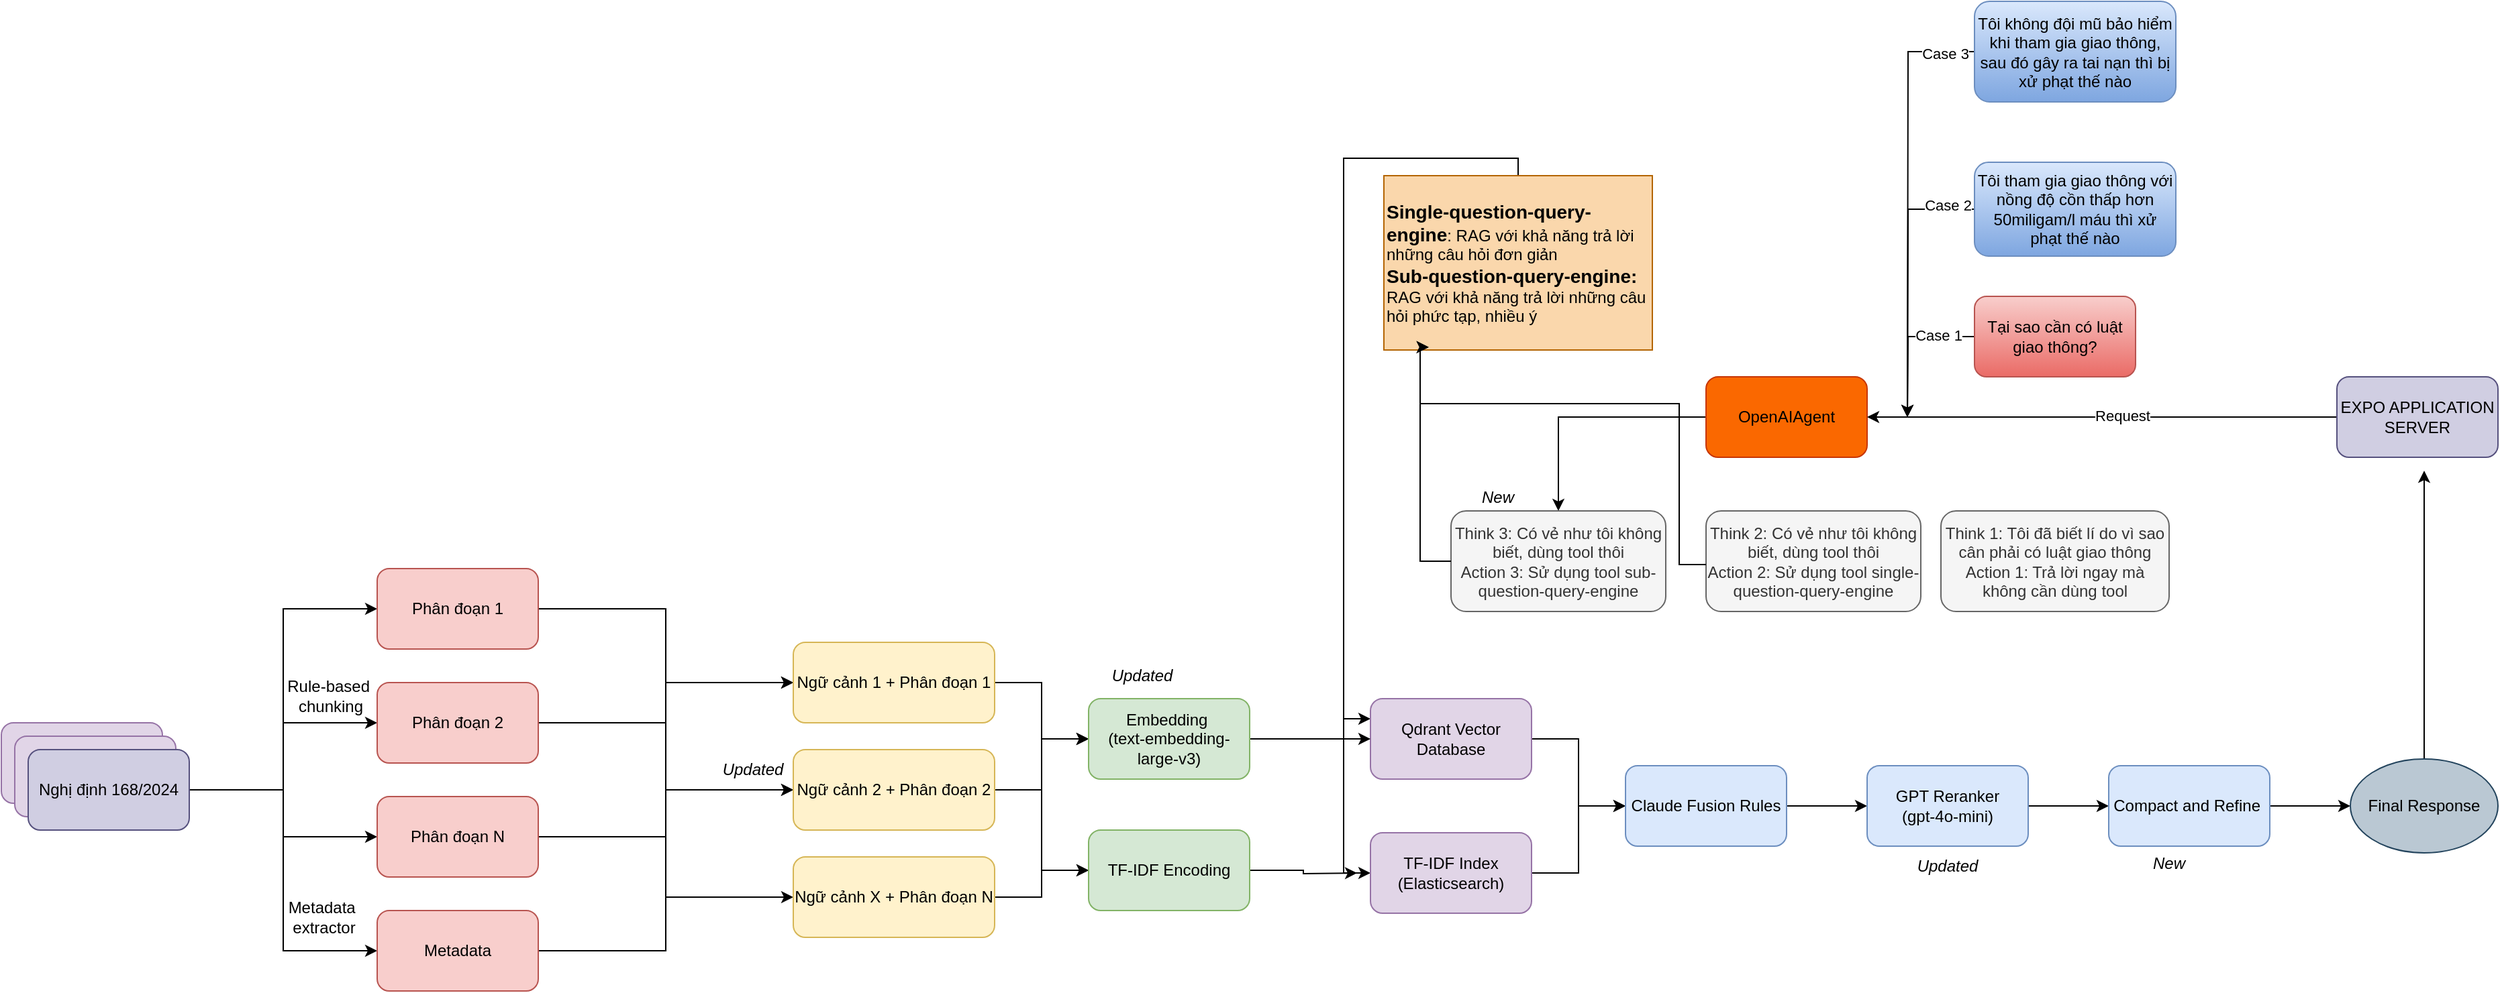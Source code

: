 <mxfile version="27.1.3">
  <diagram name="Page-1" id="h76FVHh6w9sBSySroBee">
    <mxGraphModel grid="1" page="1" gridSize="10" guides="1" tooltips="1" connect="1" arrows="1" fold="1" pageScale="1" pageWidth="850" pageHeight="1100" math="0" shadow="0">
      <root>
        <mxCell id="0" />
        <mxCell id="1" parent="0" />
        <mxCell id="EtRuiWauQV13i_2vU5DI-22" style="edgeStyle=orthogonalEdgeStyle;rounded=0;orthogonalLoop=1;jettySize=auto;html=1;" edge="1" parent="1" source="EtRuiWauQV13i_2vU5DI-8">
          <mxGeometry relative="1" as="geometry">
            <mxPoint x="430" y="280" as="targetPoint" />
          </mxGeometry>
        </mxCell>
        <mxCell id="EtRuiWauQV13i_2vU5DI-37" value="Case 2" style="edgeLabel;html=1;align=center;verticalAlign=middle;resizable=0;points=[];" connectable="0" vertex="1" parent="EtRuiWauQV13i_2vU5DI-22">
          <mxGeometry x="-0.801" y="-3" relative="1" as="geometry">
            <mxPoint as="offset" />
          </mxGeometry>
        </mxCell>
        <mxCell id="EtRuiWauQV13i_2vU5DI-8" value="Tôi tham gia giao thông với nồng độ cồn thấp hơn 50miligam/l máu thì xử phạt thế nào" style="rounded=1;whiteSpace=wrap;html=1;fillColor=#dae8fc;gradientColor=#7ea6e0;strokeColor=#6c8ebf;" vertex="1" parent="1">
          <mxGeometry x="480" y="90" width="150" height="70" as="geometry" />
        </mxCell>
        <mxCell id="EtRuiWauQV13i_2vU5DI-21" style="edgeStyle=orthogonalEdgeStyle;rounded=0;orthogonalLoop=1;jettySize=auto;html=1;" edge="1" parent="1" source="EtRuiWauQV13i_2vU5DI-9">
          <mxGeometry relative="1" as="geometry">
            <mxPoint x="430" y="280" as="targetPoint" />
          </mxGeometry>
        </mxCell>
        <mxCell id="EtRuiWauQV13i_2vU5DI-30" value="Case 1" style="edgeLabel;html=1;align=center;verticalAlign=middle;resizable=0;points=[];" connectable="0" vertex="1" parent="EtRuiWauQV13i_2vU5DI-21">
          <mxGeometry x="-0.507" y="-1" relative="1" as="geometry">
            <mxPoint as="offset" />
          </mxGeometry>
        </mxCell>
        <mxCell id="EtRuiWauQV13i_2vU5DI-9" value="Tại sao cần có luật giao thông?" style="rounded=1;whiteSpace=wrap;html=1;fillColor=#f8cecc;gradientColor=#ea6b66;strokeColor=#b85450;" vertex="1" parent="1">
          <mxGeometry x="480" y="190" width="120" height="60" as="geometry" />
        </mxCell>
        <mxCell id="EtRuiWauQV13i_2vU5DI-27" style="edgeStyle=orthogonalEdgeStyle;rounded=0;orthogonalLoop=1;jettySize=auto;html=1;" edge="1" parent="1" source="EtRuiWauQV13i_2vU5DI-10">
          <mxGeometry relative="1" as="geometry">
            <mxPoint x="430" y="280" as="targetPoint" />
          </mxGeometry>
        </mxCell>
        <mxCell id="EtRuiWauQV13i_2vU5DI-38" value="Case 3" style="edgeLabel;html=1;align=center;verticalAlign=middle;resizable=0;points=[];" connectable="0" vertex="1" parent="EtRuiWauQV13i_2vU5DI-27">
          <mxGeometry x="-0.86" y="1" relative="1" as="geometry">
            <mxPoint as="offset" />
          </mxGeometry>
        </mxCell>
        <mxCell id="EtRuiWauQV13i_2vU5DI-10" value="Tôi không đội mũ bảo hiểm khi tham gia giao thông, sau đó gây ra tai nạn thì bị xử phạt thế nào" style="rounded=1;whiteSpace=wrap;html=1;fillColor=#dae8fc;strokeColor=#6c8ebf;gradientColor=#7ea6e0;" vertex="1" parent="1">
          <mxGeometry x="480" y="-30" width="150" height="75" as="geometry" />
        </mxCell>
        <mxCell id="EtRuiWauQV13i_2vU5DI-40" style="edgeStyle=orthogonalEdgeStyle;rounded=0;orthogonalLoop=1;jettySize=auto;html=1;entryX=0.5;entryY=0;entryDx=0;entryDy=0;" edge="1" parent="1" source="EtRuiWauQV13i_2vU5DI-11" target="EtRuiWauQV13i_2vU5DI-39">
          <mxGeometry relative="1" as="geometry" />
        </mxCell>
        <mxCell id="EtRuiWauQV13i_2vU5DI-11" value="OpenAIAgent" style="rounded=1;whiteSpace=wrap;html=1;fillColor=#fa6800;strokeColor=#C73500;fontColor=#000000;" vertex="1" parent="1">
          <mxGeometry x="280" y="250" width="120" height="60" as="geometry" />
        </mxCell>
        <mxCell id="EtRuiWauQV13i_2vU5DI-13" style="edgeStyle=orthogonalEdgeStyle;rounded=0;orthogonalLoop=1;jettySize=auto;html=1;entryX=1;entryY=0.5;entryDx=0;entryDy=0;" edge="1" parent="1" source="EtRuiWauQV13i_2vU5DI-12" target="EtRuiWauQV13i_2vU5DI-11">
          <mxGeometry relative="1" as="geometry" />
        </mxCell>
        <mxCell id="EtRuiWauQV13i_2vU5DI-14" value="Request" style="edgeLabel;html=1;align=center;verticalAlign=middle;resizable=0;points=[];" connectable="0" vertex="1" parent="EtRuiWauQV13i_2vU5DI-13">
          <mxGeometry x="-0.084" y="-1" relative="1" as="geometry">
            <mxPoint as="offset" />
          </mxGeometry>
        </mxCell>
        <mxCell id="EtRuiWauQV13i_2vU5DI-12" value="EXPO APPLICATION SERVER" style="rounded=1;whiteSpace=wrap;html=1;fillColor=#d0cee2;strokeColor=#56517e;" vertex="1" parent="1">
          <mxGeometry x="750" y="250" width="120" height="60" as="geometry" />
        </mxCell>
        <mxCell id="EtRuiWauQV13i_2vU5DI-32" value="Think 1: Tôi đã biết lí do vì sao cân phải có luật giao thông&lt;br&gt;Action 1: Trả lời ngay mà không cần dùng tool" style="rounded=1;whiteSpace=wrap;html=1;fillColor=#f5f5f5;fontColor=#333333;strokeColor=#666666;" vertex="1" parent="1">
          <mxGeometry x="455" y="350" width="170" height="75" as="geometry" />
        </mxCell>
        <mxCell id="EtRuiWauQV13i_2vU5DI-35" value="Think 2: Có vẻ như tôi không biết, dùng tool thôi&lt;br&gt;Action 2: Sử dụng tool single-question-query-engine" style="rounded=1;whiteSpace=wrap;html=1;fillColor=#f5f5f5;fontColor=#333333;strokeColor=#666666;align=center;" vertex="1" parent="1">
          <mxGeometry x="280" y="350" width="160" height="75" as="geometry" />
        </mxCell>
        <mxCell id="EtRuiWauQV13i_2vU5DI-39" value="Think 3: Có vẻ như tôi không biết, dùng tool thôi&lt;div&gt;Action 3: Sử dụng tool sub-question-query-engine&lt;/div&gt;" style="rounded=1;whiteSpace=wrap;html=1;fillColor=#f5f5f5;fontColor=#333333;strokeColor=#666666;" vertex="1" parent="1">
          <mxGeometry x="90" y="350" width="160" height="75" as="geometry" />
        </mxCell>
        <mxCell id="EtRuiWauQV13i_2vU5DI-65" style="edgeStyle=orthogonalEdgeStyle;rounded=0;orthogonalLoop=1;jettySize=auto;html=1;entryX=0;entryY=0.25;entryDx=0;entryDy=0;" edge="1" parent="1" source="EtRuiWauQV13i_2vU5DI-43" target="EtRuiWauQV13i_2vU5DI-45">
          <mxGeometry relative="1" as="geometry">
            <Array as="points">
              <mxPoint x="10" y="87" />
              <mxPoint x="10" y="505" />
            </Array>
          </mxGeometry>
        </mxCell>
        <mxCell id="EtRuiWauQV13i_2vU5DI-66" style="edgeStyle=orthogonalEdgeStyle;rounded=0;orthogonalLoop=1;jettySize=auto;html=1;entryX=0;entryY=0.5;entryDx=0;entryDy=0;" edge="1" parent="1" source="EtRuiWauQV13i_2vU5DI-43" target="EtRuiWauQV13i_2vU5DI-46">
          <mxGeometry relative="1" as="geometry">
            <Array as="points">
              <mxPoint x="10" y="87" />
              <mxPoint x="10" y="620" />
            </Array>
          </mxGeometry>
        </mxCell>
        <mxCell id="EtRuiWauQV13i_2vU5DI-43" value="&lt;b&gt;&lt;font style=&quot;font-size: 14px;&quot;&gt;Single-question-query-engine&lt;/font&gt;&lt;/b&gt;: RAG với khả năng trả lời những câu hỏi đơn giản&lt;div&gt;&lt;font style=&quot;font-size: 14px;&quot;&gt;&lt;b&gt;Sub-question-query-engine:&lt;/b&gt;&lt;/font&gt; RAG với khả năng trả lời những câu hỏi phức tạp, nhiều ý&lt;/div&gt;" style="rounded=0;whiteSpace=wrap;html=1;fillColor=#fad7ac;strokeColor=#b46504;align=left;" vertex="1" parent="1">
          <mxGeometry x="40" y="100" width="200" height="130" as="geometry" />
        </mxCell>
        <mxCell id="EtRuiWauQV13i_2vU5DI-48" style="edgeStyle=orthogonalEdgeStyle;rounded=0;orthogonalLoop=1;jettySize=auto;html=1;entryX=0;entryY=0.5;entryDx=0;entryDy=0;" edge="1" parent="1" source="EtRuiWauQV13i_2vU5DI-45" target="EtRuiWauQV13i_2vU5DI-47">
          <mxGeometry relative="1" as="geometry" />
        </mxCell>
        <mxCell id="EtRuiWauQV13i_2vU5DI-45" value="Qdrant Vector Database" style="rounded=1;whiteSpace=wrap;html=1;fillColor=#e1d5e7;strokeColor=#9673a6;" vertex="1" parent="1">
          <mxGeometry x="30" y="490" width="120" height="60" as="geometry" />
        </mxCell>
        <mxCell id="EtRuiWauQV13i_2vU5DI-49" style="edgeStyle=orthogonalEdgeStyle;rounded=0;orthogonalLoop=1;jettySize=auto;html=1;entryX=0;entryY=0.5;entryDx=0;entryDy=0;" edge="1" parent="1" source="EtRuiWauQV13i_2vU5DI-46" target="EtRuiWauQV13i_2vU5DI-47">
          <mxGeometry relative="1" as="geometry" />
        </mxCell>
        <mxCell id="EtRuiWauQV13i_2vU5DI-46" value="TF-IDF Index&lt;br&gt;(Elasticsearch)" style="rounded=1;whiteSpace=wrap;html=1;fillColor=#e1d5e7;strokeColor=#9673a6;" vertex="1" parent="1">
          <mxGeometry x="30" y="590" width="120" height="60" as="geometry" />
        </mxCell>
        <mxCell id="EtRuiWauQV13i_2vU5DI-53" style="edgeStyle=orthogonalEdgeStyle;rounded=0;orthogonalLoop=1;jettySize=auto;html=1;entryX=0;entryY=0.5;entryDx=0;entryDy=0;" edge="1" parent="1" source="EtRuiWauQV13i_2vU5DI-47" target="EtRuiWauQV13i_2vU5DI-50">
          <mxGeometry relative="1" as="geometry" />
        </mxCell>
        <mxCell id="EtRuiWauQV13i_2vU5DI-47" value="Claude Fusion Rules" style="rounded=1;whiteSpace=wrap;html=1;fillColor=#dae8fc;strokeColor=#6c8ebf;" vertex="1" parent="1">
          <mxGeometry x="220" y="540" width="120" height="60" as="geometry" />
        </mxCell>
        <mxCell id="EtRuiWauQV13i_2vU5DI-54" style="edgeStyle=orthogonalEdgeStyle;rounded=0;orthogonalLoop=1;jettySize=auto;html=1;" edge="1" parent="1" source="EtRuiWauQV13i_2vU5DI-50" target="EtRuiWauQV13i_2vU5DI-51">
          <mxGeometry relative="1" as="geometry" />
        </mxCell>
        <mxCell id="EtRuiWauQV13i_2vU5DI-50" value="GPT Reranker&lt;br&gt;(gpt-4o-mini)" style="rounded=1;whiteSpace=wrap;html=1;fillColor=#dae8fc;strokeColor=#6c8ebf;" vertex="1" parent="1">
          <mxGeometry x="400" y="540" width="120" height="60" as="geometry" />
        </mxCell>
        <mxCell id="EtRuiWauQV13i_2vU5DI-61" style="edgeStyle=orthogonalEdgeStyle;rounded=0;orthogonalLoop=1;jettySize=auto;html=1;" edge="1" parent="1" source="EtRuiWauQV13i_2vU5DI-51">
          <mxGeometry relative="1" as="geometry">
            <mxPoint x="760" y="570" as="targetPoint" />
          </mxGeometry>
        </mxCell>
        <mxCell id="EtRuiWauQV13i_2vU5DI-51" value="Compact and Refine&amp;nbsp;" style="rounded=1;whiteSpace=wrap;html=1;fillColor=#dae8fc;strokeColor=#6c8ebf;" vertex="1" parent="1">
          <mxGeometry x="580" y="540" width="120" height="60" as="geometry" />
        </mxCell>
        <mxCell id="EtRuiWauQV13i_2vU5DI-63" style="edgeStyle=orthogonalEdgeStyle;rounded=0;orthogonalLoop=1;jettySize=auto;html=1;" edge="1" parent="1" source="EtRuiWauQV13i_2vU5DI-60">
          <mxGeometry relative="1" as="geometry">
            <mxPoint x="815" y="320" as="targetPoint" />
          </mxGeometry>
        </mxCell>
        <mxCell id="EtRuiWauQV13i_2vU5DI-60" value="Final Response" style="ellipse;whiteSpace=wrap;html=1;fillColor=#bac8d3;strokeColor=#23445d;" vertex="1" parent="1">
          <mxGeometry x="760" y="535" width="110" height="70" as="geometry" />
        </mxCell>
        <mxCell id="EtRuiWauQV13i_2vU5DI-99" value="" style="rounded=1;whiteSpace=wrap;html=1;fillColor=#e1d5e7;strokeColor=#9673a6;" vertex="1" parent="1">
          <mxGeometry x="-990" y="508" width="120" height="60" as="geometry" />
        </mxCell>
        <mxCell id="EtRuiWauQV13i_2vU5DI-100" value="" style="rounded=1;whiteSpace=wrap;html=1;fillColor=#e1d5e7;strokeColor=#9673a6;" vertex="1" parent="1">
          <mxGeometry x="-980" y="518" width="120" height="60" as="geometry" />
        </mxCell>
        <mxCell id="itmrIUGYTnlYiGPizFp7-15" style="edgeStyle=orthogonalEdgeStyle;rounded=0;orthogonalLoop=1;jettySize=auto;html=1;entryX=0;entryY=0.5;entryDx=0;entryDy=0;" edge="1" parent="1" source="EtRuiWauQV13i_2vU5DI-101" target="EtRuiWauQV13i_2vU5DI-103">
          <mxGeometry relative="1" as="geometry">
            <Array as="points">
              <mxPoint x="-780" y="558" />
              <mxPoint x="-780" y="423" />
            </Array>
          </mxGeometry>
        </mxCell>
        <mxCell id="itmrIUGYTnlYiGPizFp7-16" style="edgeStyle=orthogonalEdgeStyle;rounded=0;orthogonalLoop=1;jettySize=auto;html=1;entryX=0;entryY=0.5;entryDx=0;entryDy=0;" edge="1" parent="1" source="EtRuiWauQV13i_2vU5DI-101" target="EtRuiWauQV13i_2vU5DI-106">
          <mxGeometry relative="1" as="geometry">
            <Array as="points">
              <mxPoint x="-780" y="558" />
              <mxPoint x="-780" y="508" />
            </Array>
          </mxGeometry>
        </mxCell>
        <mxCell id="itmrIUGYTnlYiGPizFp7-17" style="edgeStyle=orthogonalEdgeStyle;rounded=0;orthogonalLoop=1;jettySize=auto;html=1;entryX=0;entryY=0.5;entryDx=0;entryDy=0;" edge="1" parent="1" source="EtRuiWauQV13i_2vU5DI-101" target="EtRuiWauQV13i_2vU5DI-107">
          <mxGeometry relative="1" as="geometry">
            <Array as="points">
              <mxPoint x="-780" y="558" />
              <mxPoint x="-780" y="593" />
            </Array>
          </mxGeometry>
        </mxCell>
        <mxCell id="itmrIUGYTnlYiGPizFp7-18" style="edgeStyle=orthogonalEdgeStyle;rounded=0;orthogonalLoop=1;jettySize=auto;html=1;entryX=0;entryY=0.5;entryDx=0;entryDy=0;" edge="1" parent="1" source="itmrIUGYTnlYiGPizFp7-22" target="EtRuiWauQV13i_2vU5DI-112">
          <mxGeometry relative="1" as="geometry">
            <Array as="points">
              <mxPoint x="-780" y="558" />
              <mxPoint x="-780" y="678" />
            </Array>
          </mxGeometry>
        </mxCell>
        <mxCell id="EtRuiWauQV13i_2vU5DI-101" value="Nghị định 168/2024" style="rounded=1;whiteSpace=wrap;html=1;fillColor=#d0cee2;strokeColor=#56517e;" vertex="1" parent="1">
          <mxGeometry x="-970" y="528" width="120" height="60" as="geometry" />
        </mxCell>
        <mxCell id="itmrIUGYTnlYiGPizFp7-10" style="edgeStyle=orthogonalEdgeStyle;rounded=0;orthogonalLoop=1;jettySize=auto;html=1;entryX=0;entryY=0.5;entryDx=0;entryDy=0;" edge="1" parent="1" source="EtRuiWauQV13i_2vU5DI-103" target="EtRuiWauQV13i_2vU5DI-114">
          <mxGeometry relative="1" as="geometry" />
        </mxCell>
        <mxCell id="EtRuiWauQV13i_2vU5DI-103" value="Phân đoạn 1" style="rounded=1;whiteSpace=wrap;html=1;fillColor=#f8cecc;strokeColor=#b85450;" vertex="1" parent="1">
          <mxGeometry x="-710" y="393" width="120" height="60" as="geometry" />
        </mxCell>
        <mxCell id="itmrIUGYTnlYiGPizFp7-11" style="edgeStyle=orthogonalEdgeStyle;rounded=0;orthogonalLoop=1;jettySize=auto;html=1;entryX=0;entryY=0.5;entryDx=0;entryDy=0;" edge="1" parent="1" source="EtRuiWauQV13i_2vU5DI-106" target="itmrIUGYTnlYiGPizFp7-8">
          <mxGeometry relative="1" as="geometry" />
        </mxCell>
        <mxCell id="EtRuiWauQV13i_2vU5DI-106" value="Phân đoạn 2" style="rounded=1;whiteSpace=wrap;html=1;fillColor=#f8cecc;strokeColor=#b85450;" vertex="1" parent="1">
          <mxGeometry x="-710" y="478" width="120" height="60" as="geometry" />
        </mxCell>
        <mxCell id="itmrIUGYTnlYiGPizFp7-12" style="edgeStyle=orthogonalEdgeStyle;rounded=0;orthogonalLoop=1;jettySize=auto;html=1;entryX=0;entryY=0.5;entryDx=0;entryDy=0;" edge="1" parent="1" source="EtRuiWauQV13i_2vU5DI-107" target="itmrIUGYTnlYiGPizFp7-8">
          <mxGeometry relative="1" as="geometry" />
        </mxCell>
        <mxCell id="EtRuiWauQV13i_2vU5DI-107" value="Phân đoạn N" style="rounded=1;whiteSpace=wrap;html=1;fillColor=#f8cecc;strokeColor=#b85450;" vertex="1" parent="1">
          <mxGeometry x="-710" y="563" width="120" height="60" as="geometry" />
        </mxCell>
        <mxCell id="itmrIUGYTnlYiGPizFp7-13" style="edgeStyle=orthogonalEdgeStyle;rounded=0;orthogonalLoop=1;jettySize=auto;html=1;entryX=0;entryY=0.5;entryDx=0;entryDy=0;" edge="1" parent="1" source="EtRuiWauQV13i_2vU5DI-112" target="EtRuiWauQV13i_2vU5DI-114">
          <mxGeometry relative="1" as="geometry" />
        </mxCell>
        <mxCell id="itmrIUGYTnlYiGPizFp7-14" style="edgeStyle=orthogonalEdgeStyle;rounded=0;orthogonalLoop=1;jettySize=auto;html=1;entryX=0;entryY=0.5;entryDx=0;entryDy=0;" edge="1" parent="1" source="EtRuiWauQV13i_2vU5DI-112" target="itmrIUGYTnlYiGPizFp7-9">
          <mxGeometry relative="1" as="geometry" />
        </mxCell>
        <mxCell id="EtRuiWauQV13i_2vU5DI-112" value="Metadata" style="rounded=1;whiteSpace=wrap;html=1;fillColor=#f8cecc;strokeColor=#b85450;" vertex="1" parent="1">
          <mxGeometry x="-710" y="648" width="120" height="60" as="geometry" />
        </mxCell>
        <mxCell id="itmrIUGYTnlYiGPizFp7-37" style="edgeStyle=orthogonalEdgeStyle;rounded=0;orthogonalLoop=1;jettySize=auto;html=1;entryX=0;entryY=0.5;entryDx=0;entryDy=0;" edge="1" parent="1" source="EtRuiWauQV13i_2vU5DI-114" target="itmrIUGYTnlYiGPizFp7-36">
          <mxGeometry relative="1" as="geometry" />
        </mxCell>
        <mxCell id="EtRuiWauQV13i_2vU5DI-114" value="Ngữ cảnh 1 + Phân đoạn 1" style="rounded=1;whiteSpace=wrap;html=1;fillColor=#fff2cc;strokeColor=#d6b656;" vertex="1" parent="1">
          <mxGeometry x="-400" y="448" width="150" height="60" as="geometry" />
        </mxCell>
        <mxCell id="itmrIUGYTnlYiGPizFp7-2" style="edgeStyle=orthogonalEdgeStyle;rounded=0;orthogonalLoop=1;jettySize=auto;html=1;entryX=0.167;entryY=0.984;entryDx=0;entryDy=0;entryPerimeter=0;" edge="1" parent="1" source="EtRuiWauQV13i_2vU5DI-39" target="EtRuiWauQV13i_2vU5DI-43">
          <mxGeometry relative="1" as="geometry">
            <Array as="points">
              <mxPoint x="67" y="387" />
            </Array>
          </mxGeometry>
        </mxCell>
        <mxCell id="itmrIUGYTnlYiGPizFp7-3" style="edgeStyle=orthogonalEdgeStyle;rounded=0;orthogonalLoop=1;jettySize=auto;html=1;entryX=0.167;entryY=0.984;entryDx=0;entryDy=0;entryPerimeter=0;" edge="1" parent="1" source="EtRuiWauQV13i_2vU5DI-35" target="EtRuiWauQV13i_2vU5DI-43">
          <mxGeometry relative="1" as="geometry">
            <Array as="points">
              <mxPoint x="260" y="390" />
              <mxPoint x="260" y="270" />
              <mxPoint x="67" y="270" />
            </Array>
          </mxGeometry>
        </mxCell>
        <mxCell id="itmrIUGYTnlYiGPizFp7-40" style="edgeStyle=orthogonalEdgeStyle;rounded=0;orthogonalLoop=1;jettySize=auto;html=1;entryX=0;entryY=0.5;entryDx=0;entryDy=0;" edge="1" parent="1" source="itmrIUGYTnlYiGPizFp7-8" target="itmrIUGYTnlYiGPizFp7-36">
          <mxGeometry relative="1" as="geometry" />
        </mxCell>
        <mxCell id="itmrIUGYTnlYiGPizFp7-42" style="edgeStyle=orthogonalEdgeStyle;rounded=0;orthogonalLoop=1;jettySize=auto;html=1;entryX=0;entryY=0.5;entryDx=0;entryDy=0;" edge="1" parent="1" source="itmrIUGYTnlYiGPizFp7-8" target="itmrIUGYTnlYiGPizFp7-35">
          <mxGeometry relative="1" as="geometry" />
        </mxCell>
        <mxCell id="itmrIUGYTnlYiGPizFp7-8" value="Ngữ cảnh 2 + Phân đoạn 2" style="rounded=1;whiteSpace=wrap;html=1;fillColor=#fff2cc;strokeColor=#d6b656;" vertex="1" parent="1">
          <mxGeometry x="-400" y="528" width="150" height="60" as="geometry" />
        </mxCell>
        <mxCell id="itmrIUGYTnlYiGPizFp7-39" style="edgeStyle=orthogonalEdgeStyle;rounded=0;orthogonalLoop=1;jettySize=auto;html=1;entryX=0;entryY=0.5;entryDx=0;entryDy=0;" edge="1" parent="1" source="itmrIUGYTnlYiGPizFp7-9" target="itmrIUGYTnlYiGPizFp7-36">
          <mxGeometry relative="1" as="geometry" />
        </mxCell>
        <mxCell id="itmrIUGYTnlYiGPizFp7-41" style="edgeStyle=orthogonalEdgeStyle;rounded=0;orthogonalLoop=1;jettySize=auto;html=1;entryX=0;entryY=0.5;entryDx=0;entryDy=0;" edge="1" parent="1" source="itmrIUGYTnlYiGPizFp7-9" target="itmrIUGYTnlYiGPizFp7-35">
          <mxGeometry relative="1" as="geometry" />
        </mxCell>
        <mxCell id="itmrIUGYTnlYiGPizFp7-9" value="Ngữ cảnh X + Phân đoạn N" style="rounded=1;whiteSpace=wrap;html=1;fillColor=#fff2cc;strokeColor=#d6b656;" vertex="1" parent="1">
          <mxGeometry x="-400" y="608" width="150" height="60" as="geometry" />
        </mxCell>
        <mxCell id="itmrIUGYTnlYiGPizFp7-19" value="Rule-based&amp;nbsp;&lt;div&gt;chunking&lt;/div&gt;" style="text;html=1;align=center;verticalAlign=middle;resizable=0;points=[];autosize=1;strokeColor=none;fillColor=none;" vertex="1" parent="1">
          <mxGeometry x="-790" y="468" width="90" height="40" as="geometry" />
        </mxCell>
        <mxCell id="itmrIUGYTnlYiGPizFp7-22" value="Metadata&amp;nbsp;&lt;div&gt;extractor&lt;/div&gt;" style="text;html=1;align=center;verticalAlign=middle;resizable=0;points=[];autosize=1;strokeColor=none;fillColor=none;" vertex="1" parent="1">
          <mxGeometry x="-790" y="633" width="80" height="40" as="geometry" />
        </mxCell>
        <mxCell id="itmrIUGYTnlYiGPizFp7-44" style="edgeStyle=orthogonalEdgeStyle;rounded=0;orthogonalLoop=1;jettySize=auto;html=1;" edge="1" parent="1" source="itmrIUGYTnlYiGPizFp7-35">
          <mxGeometry relative="1" as="geometry">
            <mxPoint x="20" y="620" as="targetPoint" />
          </mxGeometry>
        </mxCell>
        <mxCell id="itmrIUGYTnlYiGPizFp7-35" value="TF-IDF Encoding" style="rounded=1;whiteSpace=wrap;html=1;fillColor=#d5e8d4;strokeColor=#82b366;" vertex="1" parent="1">
          <mxGeometry x="-180" y="588" width="120" height="60" as="geometry" />
        </mxCell>
        <mxCell id="itmrIUGYTnlYiGPizFp7-43" style="edgeStyle=orthogonalEdgeStyle;rounded=0;orthogonalLoop=1;jettySize=auto;html=1;entryX=0;entryY=0.5;entryDx=0;entryDy=0;" edge="1" parent="1" source="itmrIUGYTnlYiGPizFp7-36" target="EtRuiWauQV13i_2vU5DI-45">
          <mxGeometry relative="1" as="geometry" />
        </mxCell>
        <mxCell id="itmrIUGYTnlYiGPizFp7-36" value="Embedding&amp;nbsp;&lt;br&gt;(text-embedding-large-v3)" style="rounded=1;whiteSpace=wrap;html=1;fillColor=#d5e8d4;strokeColor=#82b366;" vertex="1" parent="1">
          <mxGeometry x="-180" y="490" width="120" height="60" as="geometry" />
        </mxCell>
        <mxCell id="itmrIUGYTnlYiGPizFp7-47" value="📌Updated" style="text;html=1;align=center;verticalAlign=middle;resizable=0;points=[];autosize=1;strokeColor=none;fillColor=none;fontStyle=2" vertex="1" parent="1">
          <mxGeometry x="410" y="600" width="90" height="30" as="geometry" />
        </mxCell>
        <mxCell id="itmrIUGYTnlYiGPizFp7-48" value="📌New" style="text;html=1;align=center;verticalAlign=middle;resizable=0;points=[];autosize=1;strokeColor=none;fillColor=none;fontStyle=2" vertex="1" parent="1">
          <mxGeometry x="590" y="598" width="60" height="30" as="geometry" />
        </mxCell>
        <mxCell id="itmrIUGYTnlYiGPizFp7-49" value="&lt;span style=&quot;color: rgba(0, 0, 0, 0); font-family: monospace; font-size: 0px; text-align: start;&quot;&gt;%3CmxGraphModel%3E%3Croot%3E%3CmxCell%20id%3D%220%22%2F%3E%3CmxCell%20id%3D%221%22%20parent%3D%220%22%2F%3E%3CmxCell%20id%3D%222%22%20value%3D%22%F0%9F%93%8CNew%22%20style%3D%22text%3Bhtml%3D1%3Balign%3Dcenter%3BverticalAlign%3Dmiddle%3Bresizable%3D0%3Bpoints%3D%5B%5D%3Bautosize%3D1%3BstrokeColor%3Dnone%3BfillColor%3Dnone%3B%22%20vertex%3D%221%22%20parent%3D%221%22%3E%3CmxGeometry%20x%3D%22590%22%20y%3D%22598%22%20width%3D%2260%22%20height%3D%2230%22%20as%3D%22geometry%22%2F%3E%3C%2FmxCell%3E%3C%2Froot%3E%3C%2FmxGraphModel%3E&lt;/span&gt;&lt;span style=&quot;color: rgba(0, 0, 0, 0); font-family: monospace; font-size: 0px; text-align: start;&quot;&gt;%3CmxGraphModel%3E%3Croot%3E%3CmxCell%20id%3D%220%22%2F%3E%3CmxCell%20id%3D%221%22%20parent%3D%220%22%2F%3E%3CmxCell%20id%3D%222%22%20value%3D%22%F0%9F%93%8CNew%22%20style%3D%22text%3Bhtml%3D1%3Balign%3Dcenter%3BverticalAlign%3Dmiddle%3Bresizable%3D0%3Bpoints%3D%5B%5D%3Bautosize%3D1%3BstrokeColor%3Dnone%3BfillColor%3Dnone%3B%22%20vertex%3D%221%22%20parent%3D%221%22%3E%3CmxGeometry%20x%3D%22590%22%20y%3D%22598%22%20width%3D%2260%22%20height%3D%2230%22%20as%3D%22geometry%22%2F%3E%3C%2FmxCell%3E%3C%2Froot%3E%3C%2FmxGraphModel%3E&lt;/span&gt;" style="text;html=1;align=center;verticalAlign=middle;resizable=0;points=[];autosize=1;strokeColor=none;fillColor=none;" vertex="1" parent="1">
          <mxGeometry x="150" y="428" width="20" height="30" as="geometry" />
        </mxCell>
        <mxCell id="itmrIUGYTnlYiGPizFp7-50" value="📌New" style="text;html=1;align=center;verticalAlign=middle;resizable=0;points=[];autosize=1;strokeColor=none;fillColor=none;fontStyle=2" vertex="1" parent="1">
          <mxGeometry x="90" y="325" width="60" height="30" as="geometry" />
        </mxCell>
        <mxCell id="itmrIUGYTnlYiGPizFp7-51" value="📌Updated" style="text;html=1;align=center;verticalAlign=middle;resizable=0;points=[];autosize=1;strokeColor=none;fillColor=none;fontStyle=2" vertex="1" parent="1">
          <mxGeometry x="-480" y="528" width="90" height="30" as="geometry" />
        </mxCell>
        <mxCell id="itmrIUGYTnlYiGPizFp7-52" value="📌Updated" style="text;html=1;align=center;verticalAlign=middle;resizable=0;points=[];autosize=1;strokeColor=none;fillColor=none;fontStyle=2" vertex="1" parent="1">
          <mxGeometry x="-190" y="458" width="90" height="30" as="geometry" />
        </mxCell>
      </root>
    </mxGraphModel>
  </diagram>
</mxfile>
